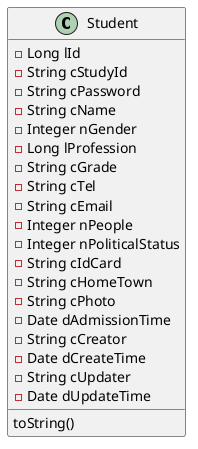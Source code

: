 @startuml
class Student{
-Long lId
-String cStudyId
-String cPassword
-String cName
-Integer nGender
-Long lProfession
-String cGrade
-String cTel
-String cEmail
-Integer nPeople
-Integer nPoliticalStatus
-String cIdCard
-String cHomeTown
-String cPhoto
-Date dAdmissionTime
-String cCreator
-Date dCreateTime
-String cUpdater
-Date dUpdateTime
toString()
}

@enduml
